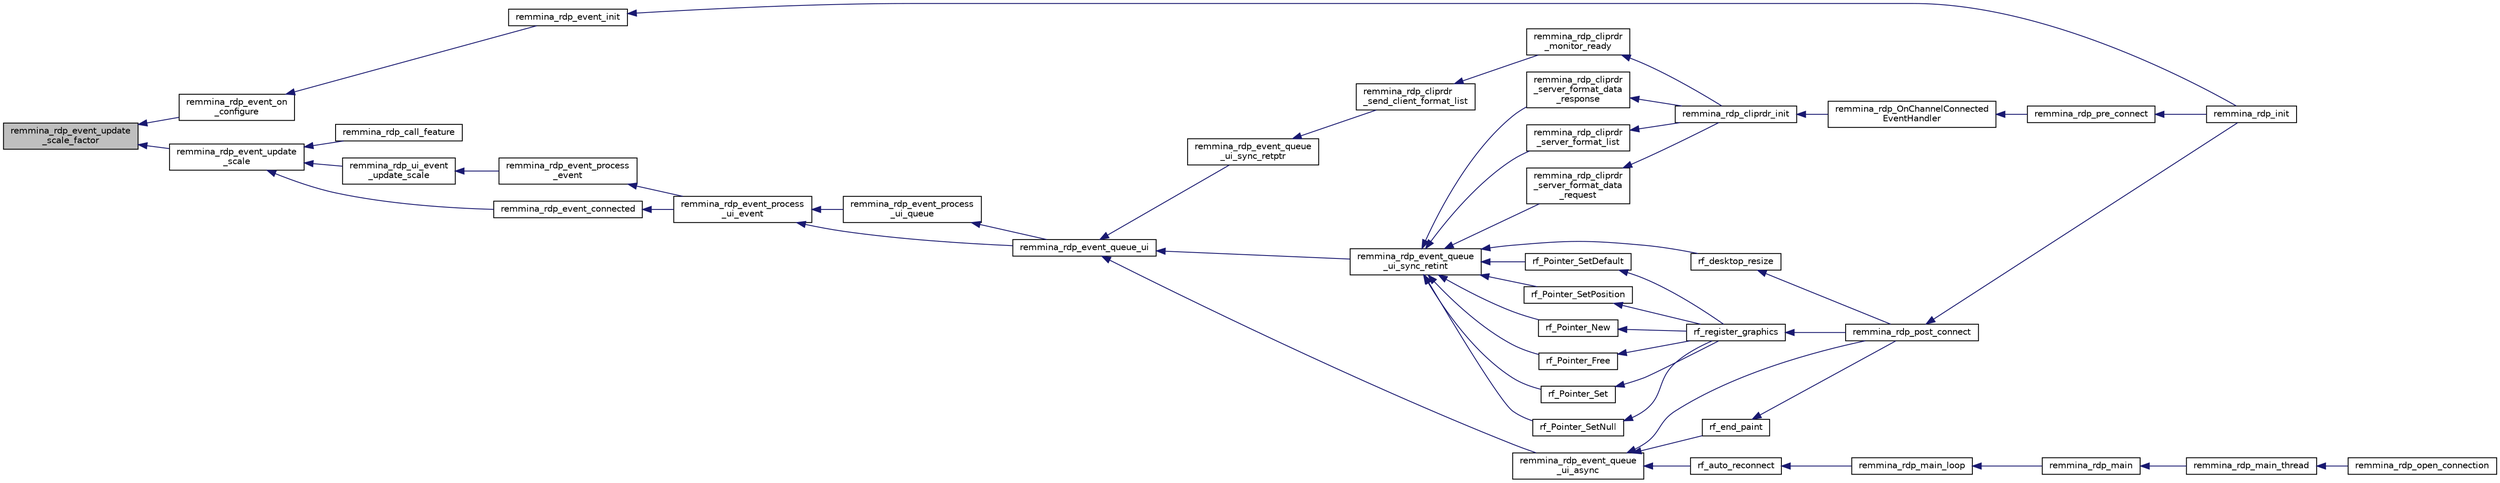 digraph "remmina_rdp_event_update_scale_factor"
{
  edge [fontname="Helvetica",fontsize="10",labelfontname="Helvetica",labelfontsize="10"];
  node [fontname="Helvetica",fontsize="10",shape=record];
  rankdir="LR";
  Node916 [label="remmina_rdp_event_update\l_scale_factor",height=0.2,width=0.4,color="black", fillcolor="grey75", style="filled", fontcolor="black"];
  Node916 -> Node917 [dir="back",color="midnightblue",fontsize="10",style="solid",fontname="Helvetica"];
  Node917 [label="remmina_rdp_event_on\l_configure",height=0.2,width=0.4,color="black", fillcolor="white", style="filled",URL="$rdp__event_8c.html#a3a722112276948dbc5823a9adec2e225"];
  Node917 -> Node918 [dir="back",color="midnightblue",fontsize="10",style="solid",fontname="Helvetica"];
  Node918 [label="remmina_rdp_event_init",height=0.2,width=0.4,color="black", fillcolor="white", style="filled",URL="$rdp__event_8h.html#afba21c241e7abe9fe72f6e5aeeaa99cc"];
  Node918 -> Node919 [dir="back",color="midnightblue",fontsize="10",style="solid",fontname="Helvetica"];
  Node919 [label="remmina_rdp_init",height=0.2,width=0.4,color="black", fillcolor="white", style="filled",URL="$rdp__plugin_8c.html#a6dd204e4f7a63fdcdfb6cd3066cbf309"];
  Node916 -> Node920 [dir="back",color="midnightblue",fontsize="10",style="solid",fontname="Helvetica"];
  Node920 [label="remmina_rdp_event_update\l_scale",height=0.2,width=0.4,color="black", fillcolor="white", style="filled",URL="$rdp__event_8h.html#a64ce0c66bb4cb6ddaee263ce8563f497"];
  Node920 -> Node921 [dir="back",color="midnightblue",fontsize="10",style="solid",fontname="Helvetica"];
  Node921 [label="remmina_rdp_event_connected",height=0.2,width=0.4,color="black", fillcolor="white", style="filled",URL="$rdp__event_8c.html#abe98674433c473136ccd28aab85a7748"];
  Node921 -> Node922 [dir="back",color="midnightblue",fontsize="10",style="solid",fontname="Helvetica"];
  Node922 [label="remmina_rdp_event_process\l_ui_event",height=0.2,width=0.4,color="black", fillcolor="white", style="filled",URL="$rdp__event_8c.html#a6929ce2effcc3cf2be6d5ec8b19d5466"];
  Node922 -> Node923 [dir="back",color="midnightblue",fontsize="10",style="solid",fontname="Helvetica"];
  Node923 [label="remmina_rdp_event_process\l_ui_queue",height=0.2,width=0.4,color="black", fillcolor="white", style="filled",URL="$rdp__event_8c.html#abfa1d5d0b0494818fb5e1a549c0acd23"];
  Node923 -> Node924 [dir="back",color="midnightblue",fontsize="10",style="solid",fontname="Helvetica"];
  Node924 [label="remmina_rdp_event_queue_ui",height=0.2,width=0.4,color="black", fillcolor="white", style="filled",URL="$rdp__event_8c.html#a2b91746b782b7782432bd1d23c6a9945"];
  Node924 -> Node925 [dir="back",color="midnightblue",fontsize="10",style="solid",fontname="Helvetica"];
  Node925 [label="remmina_rdp_event_queue\l_ui_async",height=0.2,width=0.4,color="black", fillcolor="white", style="filled",URL="$rdp__event_8h.html#ae445fd0a84c7c9414a177a69c86cf325"];
  Node925 -> Node926 [dir="back",color="midnightblue",fontsize="10",style="solid",fontname="Helvetica"];
  Node926 [label="rf_auto_reconnect",height=0.2,width=0.4,color="black", fillcolor="white", style="filled",URL="$rdp__plugin_8c.html#a6dc42bd40842f63939e962828c19cfc7"];
  Node926 -> Node927 [dir="back",color="midnightblue",fontsize="10",style="solid",fontname="Helvetica"];
  Node927 [label="remmina_rdp_main_loop",height=0.2,width=0.4,color="black", fillcolor="white", style="filled",URL="$rdp__plugin_8c.html#adb2d2f801618ad1e5ff14b4ebf2a9eb9"];
  Node927 -> Node928 [dir="back",color="midnightblue",fontsize="10",style="solid",fontname="Helvetica"];
  Node928 [label="remmina_rdp_main",height=0.2,width=0.4,color="black", fillcolor="white", style="filled",URL="$rdp__plugin_8c.html#a12e0199d082d510648cb27168486f4e0"];
  Node928 -> Node929 [dir="back",color="midnightblue",fontsize="10",style="solid",fontname="Helvetica"];
  Node929 [label="remmina_rdp_main_thread",height=0.2,width=0.4,color="black", fillcolor="white", style="filled",URL="$rdp__plugin_8c.html#a3b62e33da1cb6cfa69c44f565ad53c54"];
  Node929 -> Node930 [dir="back",color="midnightblue",fontsize="10",style="solid",fontname="Helvetica"];
  Node930 [label="remmina_rdp_open_connection",height=0.2,width=0.4,color="black", fillcolor="white", style="filled",URL="$rdp__plugin_8c.html#a5f88cb338f10185c43bfc7d711dddee5"];
  Node925 -> Node931 [dir="back",color="midnightblue",fontsize="10",style="solid",fontname="Helvetica"];
  Node931 [label="rf_end_paint",height=0.2,width=0.4,color="black", fillcolor="white", style="filled",URL="$rdp__plugin_8c.html#ab5b2b1181588e07e68c083c9539fa84f"];
  Node931 -> Node932 [dir="back",color="midnightblue",fontsize="10",style="solid",fontname="Helvetica"];
  Node932 [label="remmina_rdp_post_connect",height=0.2,width=0.4,color="black", fillcolor="white", style="filled",URL="$rdp__plugin_8c.html#ac8d1ec82167ad20b7634ed545d4badbc"];
  Node932 -> Node919 [dir="back",color="midnightblue",fontsize="10",style="solid",fontname="Helvetica"];
  Node925 -> Node932 [dir="back",color="midnightblue",fontsize="10",style="solid",fontname="Helvetica"];
  Node924 -> Node933 [dir="back",color="midnightblue",fontsize="10",style="solid",fontname="Helvetica"];
  Node933 [label="remmina_rdp_event_queue\l_ui_sync_retint",height=0.2,width=0.4,color="black", fillcolor="white", style="filled",URL="$rdp__event_8h.html#ab5fe43c1b1b77c39f118d2581942eb81"];
  Node933 -> Node934 [dir="back",color="midnightblue",fontsize="10",style="solid",fontname="Helvetica"];
  Node934 [label="remmina_rdp_cliprdr\l_server_format_list",height=0.2,width=0.4,color="black", fillcolor="white", style="filled",URL="$rdp__cliprdr_8c.html#aad8017b7ae0935c5266e7777dae3c3d4"];
  Node934 -> Node935 [dir="back",color="midnightblue",fontsize="10",style="solid",fontname="Helvetica"];
  Node935 [label="remmina_rdp_cliprdr_init",height=0.2,width=0.4,color="black", fillcolor="white", style="filled",URL="$rdp__cliprdr_8h.html#a9425378cc9b2da11eb4b866c8069e4aa"];
  Node935 -> Node936 [dir="back",color="midnightblue",fontsize="10",style="solid",fontname="Helvetica"];
  Node936 [label="remmina_rdp_OnChannelConnected\lEventHandler",height=0.2,width=0.4,color="black", fillcolor="white", style="filled",URL="$rdp__channels_8h.html#a759a6601ddb16301f0f6c39a6e88425a"];
  Node936 -> Node937 [dir="back",color="midnightblue",fontsize="10",style="solid",fontname="Helvetica"];
  Node937 [label="remmina_rdp_pre_connect",height=0.2,width=0.4,color="black", fillcolor="white", style="filled",URL="$rdp__plugin_8c.html#a0bc4113554537fd1a9e4c8bb9201e789"];
  Node937 -> Node919 [dir="back",color="midnightblue",fontsize="10",style="solid",fontname="Helvetica"];
  Node933 -> Node938 [dir="back",color="midnightblue",fontsize="10",style="solid",fontname="Helvetica"];
  Node938 [label="remmina_rdp_cliprdr\l_server_format_data\l_request",height=0.2,width=0.4,color="black", fillcolor="white", style="filled",URL="$rdp__cliprdr_8c.html#a3a346af4c3c92ec71797838ecc69bdae"];
  Node938 -> Node935 [dir="back",color="midnightblue",fontsize="10",style="solid",fontname="Helvetica"];
  Node933 -> Node939 [dir="back",color="midnightblue",fontsize="10",style="solid",fontname="Helvetica"];
  Node939 [label="remmina_rdp_cliprdr\l_server_format_data\l_response",height=0.2,width=0.4,color="black", fillcolor="white", style="filled",URL="$rdp__cliprdr_8c.html#a010f06478881fa1942237c48a4605a23"];
  Node939 -> Node935 [dir="back",color="midnightblue",fontsize="10",style="solid",fontname="Helvetica"];
  Node933 -> Node940 [dir="back",color="midnightblue",fontsize="10",style="solid",fontname="Helvetica"];
  Node940 [label="rf_Pointer_New",height=0.2,width=0.4,color="black", fillcolor="white", style="filled",URL="$rdp__graphics_8c.html#a9fb6fb540ec75254cb763ae974fb5129"];
  Node940 -> Node941 [dir="back",color="midnightblue",fontsize="10",style="solid",fontname="Helvetica"];
  Node941 [label="rf_register_graphics",height=0.2,width=0.4,color="black", fillcolor="white", style="filled",URL="$rdp__graphics_8h.html#a95732c40c35499f3440715b6526279b1"];
  Node941 -> Node932 [dir="back",color="midnightblue",fontsize="10",style="solid",fontname="Helvetica"];
  Node933 -> Node942 [dir="back",color="midnightblue",fontsize="10",style="solid",fontname="Helvetica"];
  Node942 [label="rf_Pointer_Free",height=0.2,width=0.4,color="black", fillcolor="white", style="filled",URL="$rdp__graphics_8c.html#afe709335471a30a29f9c97587d43088f"];
  Node942 -> Node941 [dir="back",color="midnightblue",fontsize="10",style="solid",fontname="Helvetica"];
  Node933 -> Node943 [dir="back",color="midnightblue",fontsize="10",style="solid",fontname="Helvetica"];
  Node943 [label="rf_Pointer_Set",height=0.2,width=0.4,color="black", fillcolor="white", style="filled",URL="$rdp__graphics_8c.html#aee54ac34465e6b70a5a7bbd799e9b747"];
  Node943 -> Node941 [dir="back",color="midnightblue",fontsize="10",style="solid",fontname="Helvetica"];
  Node933 -> Node944 [dir="back",color="midnightblue",fontsize="10",style="solid",fontname="Helvetica"];
  Node944 [label="rf_Pointer_SetNull",height=0.2,width=0.4,color="black", fillcolor="white", style="filled",URL="$rdp__graphics_8c.html#aeb108afe0c6da4dfa5a485137921437a"];
  Node944 -> Node941 [dir="back",color="midnightblue",fontsize="10",style="solid",fontname="Helvetica"];
  Node933 -> Node945 [dir="back",color="midnightblue",fontsize="10",style="solid",fontname="Helvetica"];
  Node945 [label="rf_Pointer_SetDefault",height=0.2,width=0.4,color="black", fillcolor="white", style="filled",URL="$rdp__graphics_8c.html#ac2abd9da136bc6f446c836a3d53ab8b6"];
  Node945 -> Node941 [dir="back",color="midnightblue",fontsize="10",style="solid",fontname="Helvetica"];
  Node933 -> Node946 [dir="back",color="midnightblue",fontsize="10",style="solid",fontname="Helvetica"];
  Node946 [label="rf_Pointer_SetPosition",height=0.2,width=0.4,color="black", fillcolor="white", style="filled",URL="$rdp__graphics_8c.html#a4c2407f4e8db3ae44123066c373b705c"];
  Node946 -> Node941 [dir="back",color="midnightblue",fontsize="10",style="solid",fontname="Helvetica"];
  Node933 -> Node947 [dir="back",color="midnightblue",fontsize="10",style="solid",fontname="Helvetica"];
  Node947 [label="rf_desktop_resize",height=0.2,width=0.4,color="black", fillcolor="white", style="filled",URL="$rdp__plugin_8c.html#a992a905d014d83a8de736ffbd85fe901"];
  Node947 -> Node932 [dir="back",color="midnightblue",fontsize="10",style="solid",fontname="Helvetica"];
  Node924 -> Node948 [dir="back",color="midnightblue",fontsize="10",style="solid",fontname="Helvetica"];
  Node948 [label="remmina_rdp_event_queue\l_ui_sync_retptr",height=0.2,width=0.4,color="black", fillcolor="white", style="filled",URL="$rdp__event_8h.html#adaaf3de8342309cc52668f318a473350"];
  Node948 -> Node949 [dir="back",color="midnightblue",fontsize="10",style="solid",fontname="Helvetica"];
  Node949 [label="remmina_rdp_cliprdr\l_send_client_format_list",height=0.2,width=0.4,color="black", fillcolor="white", style="filled",URL="$rdp__cliprdr_8c.html#a8afec91e9f54fc3a0ea8f25d8349bd8b"];
  Node949 -> Node950 [dir="back",color="midnightblue",fontsize="10",style="solid",fontname="Helvetica"];
  Node950 [label="remmina_rdp_cliprdr\l_monitor_ready",height=0.2,width=0.4,color="black", fillcolor="white", style="filled",URL="$rdp__cliprdr_8c.html#a5c9890f4354ef9a8dedcf3a371a2a16f"];
  Node950 -> Node935 [dir="back",color="midnightblue",fontsize="10",style="solid",fontname="Helvetica"];
  Node922 -> Node924 [dir="back",color="midnightblue",fontsize="10",style="solid",fontname="Helvetica"];
  Node920 -> Node951 [dir="back",color="midnightblue",fontsize="10",style="solid",fontname="Helvetica"];
  Node951 [label="remmina_rdp_ui_event\l_update_scale",height=0.2,width=0.4,color="black", fillcolor="white", style="filled",URL="$rdp__event_8c.html#ae0e0d42524cb165cd6d26553c104dbde"];
  Node951 -> Node952 [dir="back",color="midnightblue",fontsize="10",style="solid",fontname="Helvetica"];
  Node952 [label="remmina_rdp_event_process\l_event",height=0.2,width=0.4,color="black", fillcolor="white", style="filled",URL="$rdp__event_8c.html#a5f5fcd2a5c81d0c8bec609e0428735c5"];
  Node952 -> Node922 [dir="back",color="midnightblue",fontsize="10",style="solid",fontname="Helvetica"];
  Node920 -> Node953 [dir="back",color="midnightblue",fontsize="10",style="solid",fontname="Helvetica"];
  Node953 [label="remmina_rdp_call_feature",height=0.2,width=0.4,color="black", fillcolor="white", style="filled",URL="$rdp__plugin_8c.html#a3b63a366a0db4fddced3f2cffa353b19"];
}
